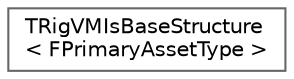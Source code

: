 digraph "Graphical Class Hierarchy"
{
 // INTERACTIVE_SVG=YES
 // LATEX_PDF_SIZE
  bgcolor="transparent";
  edge [fontname=Helvetica,fontsize=10,labelfontname=Helvetica,labelfontsize=10];
  node [fontname=Helvetica,fontsize=10,shape=box,height=0.2,width=0.4];
  rankdir="LR";
  Node0 [id="Node000000",label="TRigVMIsBaseStructure\l\< FPrimaryAssetType \>",height=0.2,width=0.4,color="grey40", fillcolor="white", style="filled",URL="$d0/d42/structTRigVMIsBaseStructure_3_01FPrimaryAssetType_01_4.html",tooltip=" "];
}
